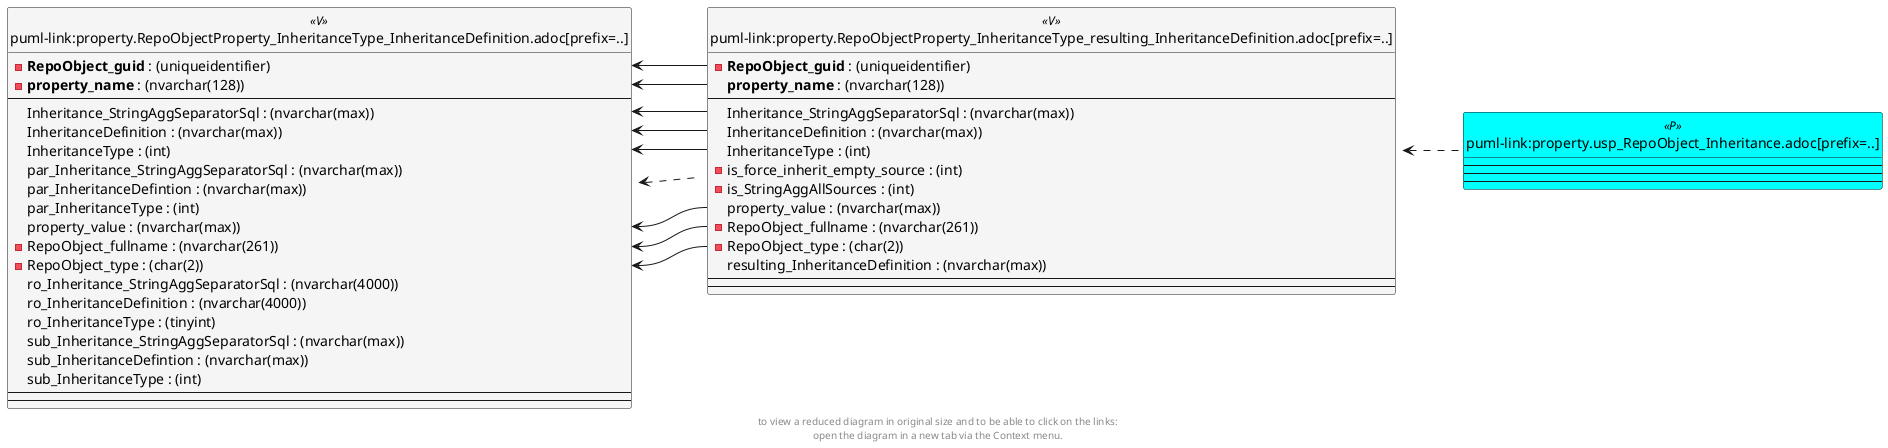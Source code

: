 @startuml
left to right direction
'top to bottom direction
hide circle
'avoide "." issues:
set namespaceSeparator none


skinparam class {
  BackgroundColor White
  BackgroundColor<<FN>> Yellow
  BackgroundColor<<FS>> Yellow
  BackgroundColor<<FT>> LightGray
  BackgroundColor<<IF>> Yellow
  BackgroundColor<<IS>> Yellow
  BackgroundColor<<P>> Aqua
  BackgroundColor<<PC>> Aqua
  BackgroundColor<<SN>> Yellow
  BackgroundColor<<SO>> SlateBlue
  BackgroundColor<<TF>> LightGray
  BackgroundColor<<TR>> Tomato
  BackgroundColor<<U>> White
  BackgroundColor<<V>> WhiteSmoke
  BackgroundColor<<X>> Aqua
}


entity "puml-link:property.RepoObjectProperty_InheritanceType_InheritanceDefinition.adoc[prefix=..]" as property.RepoObjectProperty_InheritanceType_InheritanceDefinition << V >> {
  - **RepoObject_guid** : (uniqueidentifier)
  - **property_name** : (nvarchar(128))
  --
  Inheritance_StringAggSeparatorSql : (nvarchar(max))
  InheritanceDefinition : (nvarchar(max))
  InheritanceType : (int)
  par_Inheritance_StringAggSeparatorSql : (nvarchar(max))
  par_InheritanceDefintion : (nvarchar(max))
  par_InheritanceType : (int)
  property_value : (nvarchar(max))
  - RepoObject_fullname : (nvarchar(261))
  - RepoObject_type : (char(2))
  ro_Inheritance_StringAggSeparatorSql : (nvarchar(4000))
  ro_InheritanceDefinition : (nvarchar(4000))
  ro_InheritanceType : (tinyint)
  sub_Inheritance_StringAggSeparatorSql : (nvarchar(max))
  sub_InheritanceDefintion : (nvarchar(max))
  sub_InheritanceType : (int)
  --
  --
}

entity "puml-link:property.RepoObjectProperty_InheritanceType_resulting_InheritanceDefinition.adoc[prefix=..]" as property.RepoObjectProperty_InheritanceType_resulting_InheritanceDefinition << V >> {
  - **RepoObject_guid** : (uniqueidentifier)
  **property_name** : (nvarchar(128))
  --
  Inheritance_StringAggSeparatorSql : (nvarchar(max))
  InheritanceDefinition : (nvarchar(max))
  InheritanceType : (int)
  - is_force_inherit_empty_source : (int)
  - is_StringAggAllSources : (int)
  property_value : (nvarchar(max))
  - RepoObject_fullname : (nvarchar(261))
  - RepoObject_type : (char(2))
  resulting_InheritanceDefinition : (nvarchar(max))
  --
  --
}

entity "puml-link:property.usp_RepoObject_Inheritance.adoc[prefix=..]" as property.usp_RepoObject_Inheritance << P >> {
  --
  --
  --
}

property.RepoObjectProperty_InheritanceType_InheritanceDefinition <.. property.RepoObjectProperty_InheritanceType_resulting_InheritanceDefinition
property.RepoObjectProperty_InheritanceType_resulting_InheritanceDefinition <.. property.usp_RepoObject_Inheritance
property.RepoObjectProperty_InheritanceType_InheritanceDefinition::Inheritance_StringAggSeparatorSql <-- property.RepoObjectProperty_InheritanceType_resulting_InheritanceDefinition::Inheritance_StringAggSeparatorSql
property.RepoObjectProperty_InheritanceType_InheritanceDefinition::InheritanceDefinition <-- property.RepoObjectProperty_InheritanceType_resulting_InheritanceDefinition::InheritanceDefinition
property.RepoObjectProperty_InheritanceType_InheritanceDefinition::InheritanceType <-- property.RepoObjectProperty_InheritanceType_resulting_InheritanceDefinition::InheritanceType
property.RepoObjectProperty_InheritanceType_InheritanceDefinition::property_name <-- property.RepoObjectProperty_InheritanceType_resulting_InheritanceDefinition::property_name
property.RepoObjectProperty_InheritanceType_InheritanceDefinition::property_value <-- property.RepoObjectProperty_InheritanceType_resulting_InheritanceDefinition::property_value
property.RepoObjectProperty_InheritanceType_InheritanceDefinition::RepoObject_fullname <-- property.RepoObjectProperty_InheritanceType_resulting_InheritanceDefinition::RepoObject_fullname
property.RepoObjectProperty_InheritanceType_InheritanceDefinition::RepoObject_guid <-- property.RepoObjectProperty_InheritanceType_resulting_InheritanceDefinition::RepoObject_guid
property.RepoObjectProperty_InheritanceType_InheritanceDefinition::RepoObject_type <-- property.RepoObjectProperty_InheritanceType_resulting_InheritanceDefinition::RepoObject_type
footer
to view a reduced diagram in original size and to be able to click on the links:
open the diagram in a new tab via the Context menu.
end footer

@enduml

